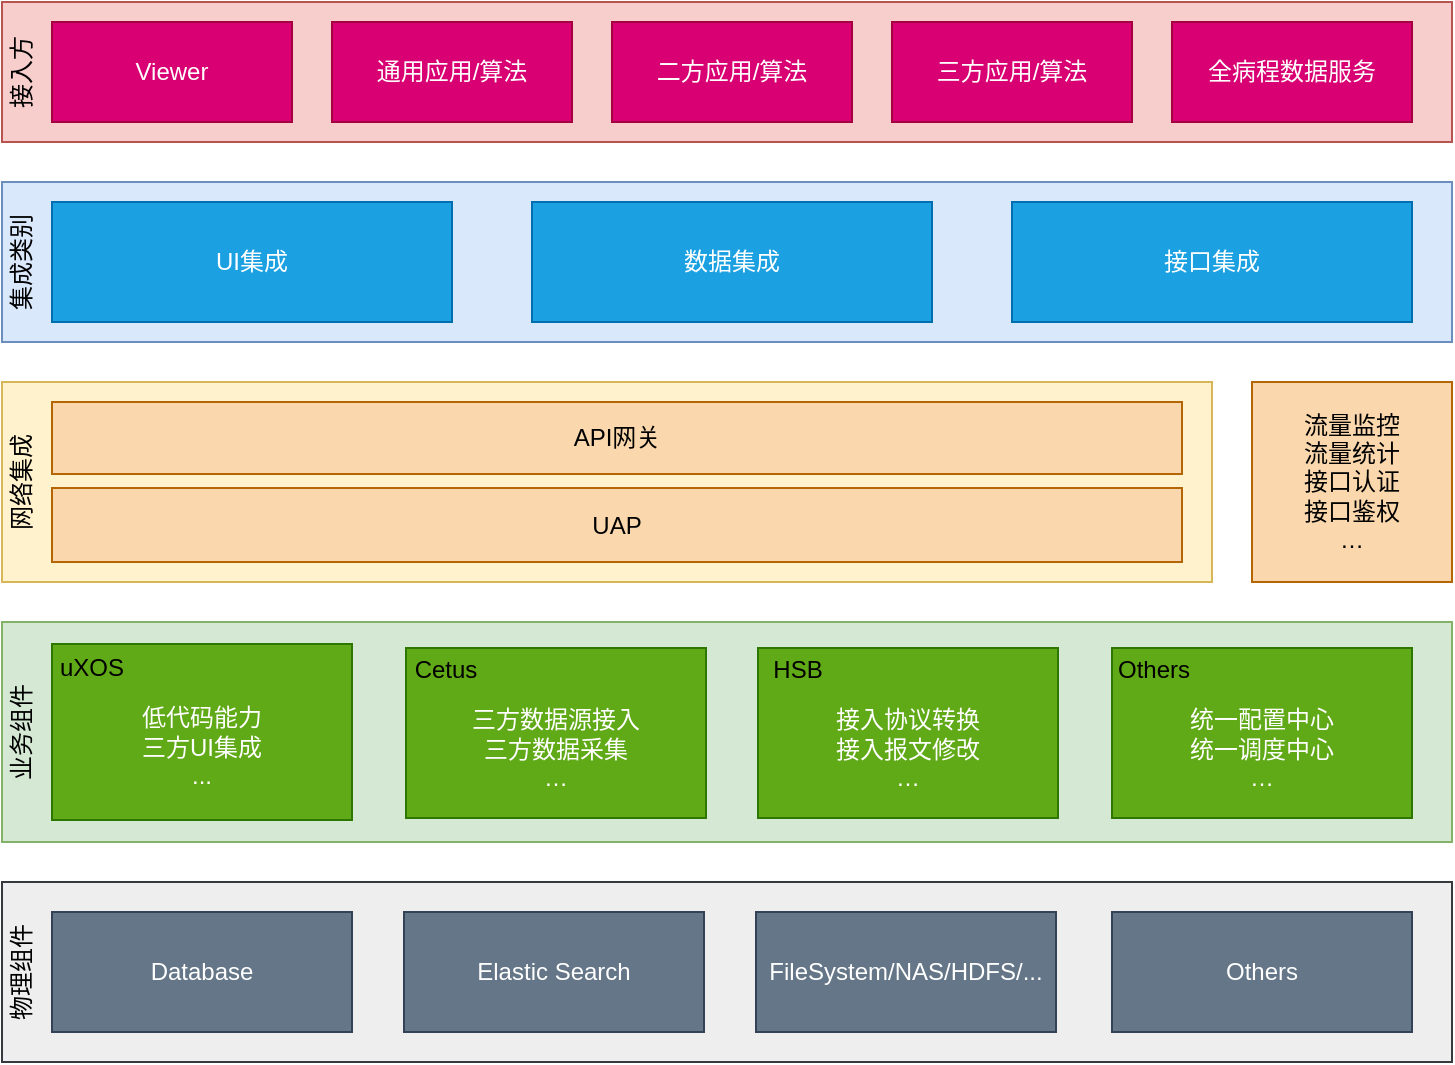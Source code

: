 <mxfile version="13.9.9" type="device"><diagram id="nZs-0I1ZtRQeXOdTJIf0" name="Page-1"><mxGraphModel dx="1086" dy="926" grid="1" gridSize="10" guides="1" tooltips="1" connect="1" arrows="1" fold="1" page="1" pageScale="1" pageWidth="827" pageHeight="1169" math="0" shadow="0"><root><mxCell id="0"/><mxCell id="1" parent="0"/><mxCell id="JN3xt9JW7azF0boIlig4-1" value="" style="rounded=0;whiteSpace=wrap;html=1;fillColor=#f8cecc;strokeColor=#b85450;" vertex="1" parent="1"><mxGeometry x="25" y="50" width="725" height="70" as="geometry"/></mxCell><mxCell id="JN3xt9JW7azF0boIlig4-3" value="Viewer" style="rounded=0;whiteSpace=wrap;html=1;fillColor=#d80073;strokeColor=#A50040;fontColor=#ffffff;" vertex="1" parent="1"><mxGeometry x="50" y="60" width="120" height="50" as="geometry"/></mxCell><mxCell id="JN3xt9JW7azF0boIlig4-4" value="&lt;font style=&quot;font-size: 12px;&quot;&gt;接入方&lt;/font&gt;" style="text;html=1;strokeColor=none;fillColor=none;align=center;verticalAlign=middle;whiteSpace=wrap;rounded=0;horizontal=0;fontSize=12;" vertex="1" parent="1"><mxGeometry x="25" y="60" width="20" height="50" as="geometry"/></mxCell><mxCell id="JN3xt9JW7azF0boIlig4-6" value="通用应用/算法" style="rounded=0;whiteSpace=wrap;html=1;fillColor=#d80073;strokeColor=#A50040;fontColor=#ffffff;" vertex="1" parent="1"><mxGeometry x="190" y="60" width="120" height="50" as="geometry"/></mxCell><mxCell id="JN3xt9JW7azF0boIlig4-7" value="二方应用/算法" style="rounded=0;whiteSpace=wrap;html=1;fillColor=#d80073;strokeColor=#A50040;fontColor=#ffffff;" vertex="1" parent="1"><mxGeometry x="330" y="60" width="120" height="50" as="geometry"/></mxCell><mxCell id="JN3xt9JW7azF0boIlig4-8" value="三方应用/算法" style="rounded=0;whiteSpace=wrap;html=1;fillColor=#d80073;strokeColor=#A50040;fontColor=#ffffff;" vertex="1" parent="1"><mxGeometry x="470" y="60" width="120" height="50" as="geometry"/></mxCell><mxCell id="JN3xt9JW7azF0boIlig4-9" value="全病程数据服务" style="rounded=0;whiteSpace=wrap;html=1;fillColor=#d80073;strokeColor=#A50040;fontColor=#ffffff;" vertex="1" parent="1"><mxGeometry x="610" y="60" width="120" height="50" as="geometry"/></mxCell><mxCell id="JN3xt9JW7azF0boIlig4-10" value="" style="rounded=0;whiteSpace=wrap;html=1;fillColor=#dae8fc;strokeColor=#6c8ebf;" vertex="1" parent="1"><mxGeometry x="25" y="140" width="725" height="80" as="geometry"/></mxCell><mxCell id="JN3xt9JW7azF0boIlig4-14" value="" style="rounded=0;whiteSpace=wrap;html=1;fillColor=#fff2cc;strokeColor=#d6b656;" vertex="1" parent="1"><mxGeometry x="25" y="240" width="605" height="100" as="geometry"/></mxCell><mxCell id="JN3xt9JW7azF0boIlig4-15" value="&lt;div&gt;流量监控&lt;/div&gt;&lt;div&gt;流量统计&lt;/div&gt;&lt;div&gt;接口认证&lt;/div&gt;&lt;div&gt;接口鉴权&lt;/div&gt;&lt;div&gt;…&lt;/div&gt;" style="rounded=0;whiteSpace=wrap;html=1;fillColor=#fad7ac;strokeColor=#b46504;" vertex="1" parent="1"><mxGeometry x="650" y="240" width="100" height="100" as="geometry"/></mxCell><mxCell id="JN3xt9JW7azF0boIlig4-18" value="API网关" style="rounded=0;whiteSpace=wrap;html=1;fillColor=#fad7ac;strokeColor=#b46504;" vertex="1" parent="1"><mxGeometry x="50" y="250" width="565" height="36" as="geometry"/></mxCell><mxCell id="JN3xt9JW7azF0boIlig4-19" value="UAP" style="rounded=0;whiteSpace=wrap;html=1;fillColor=#fad7ac;strokeColor=#b46504;" vertex="1" parent="1"><mxGeometry x="50" y="293" width="565" height="37" as="geometry"/></mxCell><mxCell id="JN3xt9JW7azF0boIlig4-21" value="接口集成" style="rounded=0;whiteSpace=wrap;html=1;fillColor=#1ba1e2;strokeColor=#006EAF;fontColor=#ffffff;" vertex="1" parent="1"><mxGeometry x="530" y="150" width="200" height="60" as="geometry"/></mxCell><mxCell id="JN3xt9JW7azF0boIlig4-23" value="" style="rounded=0;whiteSpace=wrap;html=1;fillColor=#d5e8d4;strokeColor=#82b366;" vertex="1" parent="1"><mxGeometry x="25" y="360" width="725" height="110" as="geometry"/></mxCell><mxCell id="JN3xt9JW7azF0boIlig4-24" value="&lt;br&gt;低代码能力&lt;br&gt;三方UI集成&lt;br&gt;..." style="rounded=0;whiteSpace=wrap;html=1;fillColor=#60a917;strokeColor=#2D7600;fontColor=#ffffff;" vertex="1" parent="1"><mxGeometry x="50" y="371" width="150" height="88" as="geometry"/></mxCell><mxCell id="JN3xt9JW7azF0boIlig4-25" value="&lt;div&gt;&lt;br&gt;&lt;/div&gt;&lt;div&gt;三方数据源接入&lt;/div&gt;&lt;div&gt;三方数据采集&lt;/div&gt;&lt;div&gt;…&lt;/div&gt;" style="rounded=0;whiteSpace=wrap;html=1;fillColor=#60a917;strokeColor=#2D7600;fontColor=#ffffff;" vertex="1" parent="1"><mxGeometry x="227" y="373" width="150" height="85" as="geometry"/></mxCell><mxCell id="JN3xt9JW7azF0boIlig4-26" value="&lt;div&gt;&lt;br&gt;&lt;/div&gt;&lt;div&gt;接入协议转换&lt;/div&gt;&lt;div&gt;接入报文修改&lt;/div&gt;&lt;div&gt;…&lt;/div&gt;" style="rounded=0;whiteSpace=wrap;html=1;fillColor=#60a917;strokeColor=#2D7600;fontColor=#ffffff;" vertex="1" parent="1"><mxGeometry x="403" y="373" width="150" height="85" as="geometry"/></mxCell><mxCell id="JN3xt9JW7azF0boIlig4-27" value="&lt;div&gt;&lt;br&gt;&lt;/div&gt;&lt;div&gt;统一配置中心&lt;/div&gt;&lt;div&gt;统一调度中心&lt;/div&gt;&lt;div&gt;…&lt;/div&gt;" style="rounded=0;whiteSpace=wrap;html=1;fillColor=#60a917;strokeColor=#2D7600;fontColor=#ffffff;" vertex="1" parent="1"><mxGeometry x="580" y="373" width="150" height="85" as="geometry"/></mxCell><mxCell id="JN3xt9JW7azF0boIlig4-30" value="" style="rounded=0;whiteSpace=wrap;html=1;fillColor=#eeeeee;strokeColor=#36393d;" vertex="1" parent="1"><mxGeometry x="25" y="490" width="725" height="90" as="geometry"/></mxCell><mxCell id="JN3xt9JW7azF0boIlig4-31" value="Database" style="rounded=0;whiteSpace=wrap;html=1;fillColor=#647687;strokeColor=#314354;fontColor=#ffffff;" vertex="1" parent="1"><mxGeometry x="50" y="505" width="150" height="60" as="geometry"/></mxCell><mxCell id="JN3xt9JW7azF0boIlig4-32" value="Elastic Search" style="rounded=0;whiteSpace=wrap;html=1;fillColor=#647687;strokeColor=#314354;fontColor=#ffffff;" vertex="1" parent="1"><mxGeometry x="226" y="505" width="150" height="60" as="geometry"/></mxCell><mxCell id="JN3xt9JW7azF0boIlig4-33" value="FileSystem/NAS/HDFS/..." style="rounded=0;whiteSpace=wrap;html=1;fillColor=#647687;strokeColor=#314354;fontColor=#ffffff;" vertex="1" parent="1"><mxGeometry x="402" y="505" width="150" height="60" as="geometry"/></mxCell><mxCell id="JN3xt9JW7azF0boIlig4-34" value="Others" style="rounded=0;whiteSpace=wrap;html=1;fillColor=#647687;strokeColor=#314354;fontColor=#ffffff;" vertex="1" parent="1"><mxGeometry x="580" y="505" width="150" height="60" as="geometry"/></mxCell><mxCell id="JN3xt9JW7azF0boIlig4-35" value="UI集成" style="rounded=0;whiteSpace=wrap;html=1;fillColor=#1ba1e2;strokeColor=#006EAF;fontColor=#ffffff;" vertex="1" parent="1"><mxGeometry x="50" y="150" width="200" height="60" as="geometry"/></mxCell><mxCell id="JN3xt9JW7azF0boIlig4-36" value="数据集成" style="rounded=0;whiteSpace=wrap;html=1;fillColor=#1ba1e2;strokeColor=#006EAF;fontColor=#ffffff;" vertex="1" parent="1"><mxGeometry x="290" y="150" width="200" height="60" as="geometry"/></mxCell><mxCell id="JN3xt9JW7azF0boIlig4-37" value="&lt;font style=&quot;font-size: 12px&quot;&gt;集成类别&lt;/font&gt;" style="text;html=1;strokeColor=none;fillColor=none;align=center;verticalAlign=middle;whiteSpace=wrap;rounded=0;horizontal=0;" vertex="1" parent="1"><mxGeometry x="25" y="155" width="20" height="50" as="geometry"/></mxCell><mxCell id="JN3xt9JW7azF0boIlig4-40" value="&lt;font style=&quot;font-size: 12px&quot;&gt;网络集成&lt;/font&gt;" style="text;html=1;strokeColor=none;fillColor=none;align=center;verticalAlign=middle;whiteSpace=wrap;rounded=0;horizontal=0;" vertex="1" parent="1"><mxGeometry x="25" y="265" width="20" height="50" as="geometry"/></mxCell><mxCell id="JN3xt9JW7azF0boIlig4-42" value="&lt;font style=&quot;font-size: 12px&quot;&gt;业务组件&lt;/font&gt;" style="text;html=1;strokeColor=none;fillColor=none;align=center;verticalAlign=middle;whiteSpace=wrap;rounded=0;horizontal=0;" vertex="1" parent="1"><mxGeometry x="25" y="390" width="20" height="50" as="geometry"/></mxCell><mxCell id="JN3xt9JW7azF0boIlig4-43" value="&lt;font style=&quot;font-size: 12px&quot;&gt;物理组件&lt;/font&gt;" style="text;html=1;strokeColor=none;fillColor=none;align=center;verticalAlign=middle;whiteSpace=wrap;rounded=0;horizontal=0;" vertex="1" parent="1"><mxGeometry x="25" y="510" width="20" height="50" as="geometry"/></mxCell><mxCell id="JN3xt9JW7azF0boIlig4-44" value="uXOS" style="text;html=1;strokeColor=none;fillColor=none;align=center;verticalAlign=middle;whiteSpace=wrap;rounded=0;" vertex="1" parent="1"><mxGeometry x="50" y="373" width="40" height="20" as="geometry"/></mxCell><mxCell id="JN3xt9JW7azF0boIlig4-45" value="Cetus" style="text;html=1;strokeColor=none;fillColor=none;align=center;verticalAlign=middle;whiteSpace=wrap;rounded=0;" vertex="1" parent="1"><mxGeometry x="227" y="374" width="40" height="20" as="geometry"/></mxCell><mxCell id="JN3xt9JW7azF0boIlig4-46" value="HSB" style="text;html=1;strokeColor=none;fillColor=none;align=center;verticalAlign=middle;whiteSpace=wrap;rounded=0;" vertex="1" parent="1"><mxGeometry x="403" y="374" width="40" height="20" as="geometry"/></mxCell><mxCell id="JN3xt9JW7azF0boIlig4-47" value="Others" style="text;html=1;strokeColor=none;fillColor=none;align=center;verticalAlign=middle;whiteSpace=wrap;rounded=0;" vertex="1" parent="1"><mxGeometry x="581" y="374" width="40" height="20" as="geometry"/></mxCell></root></mxGraphModel></diagram></mxfile>